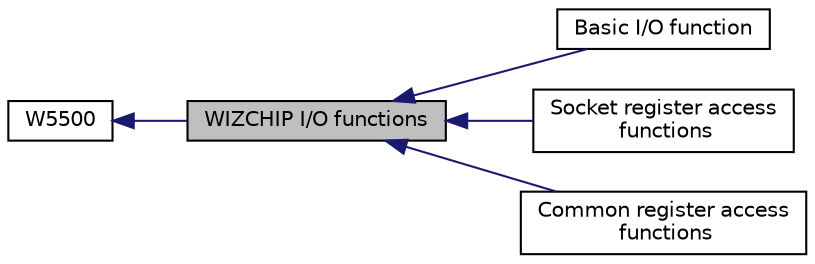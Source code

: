 digraph "WIZCHIP I/O functions"
{
  edge [fontname="Helvetica",fontsize="10",labelfontname="Helvetica",labelfontsize="10"];
  node [fontname="Helvetica",fontsize="10",shape=record];
  rankdir=LR;
  Node1 [label="W5500",height=0.2,width=0.4,color="black", fillcolor="white", style="filled",URL="$group___w5500.html",tooltip="WHIZCHIP register defines and I/O functions of W5500. "];
  Node2 [label="Basic I/O function",height=0.2,width=0.4,color="black", fillcolor="white", style="filled",URL="$group___basic___i_o__function.html",tooltip="These are basic input/output functions to read values from register or write values to register..."];
  Node0 [label="WIZCHIP I/O functions",height=0.2,width=0.4,color="black", fillcolor="grey75", style="filled" fontcolor="black"];
  Node4 [label="Socket register access\l functions",height=0.2,width=0.4,color="black", fillcolor="white", style="filled",URL="$group___socket__register__access__function.html",tooltip="These are functions to access socket registers. "];
  Node3 [label="Common register access\l functions",height=0.2,width=0.4,color="black", fillcolor="white", style="filled",URL="$group___common__register__access__function.html",tooltip="These are functions to access common registers. "];
  Node1->Node0 [shape=plaintext, color="midnightblue", dir="back", style="solid"];
  Node0->Node2 [shape=plaintext, color="midnightblue", dir="back", style="solid"];
  Node0->Node3 [shape=plaintext, color="midnightblue", dir="back", style="solid"];
  Node0->Node4 [shape=plaintext, color="midnightblue", dir="back", style="solid"];
}
